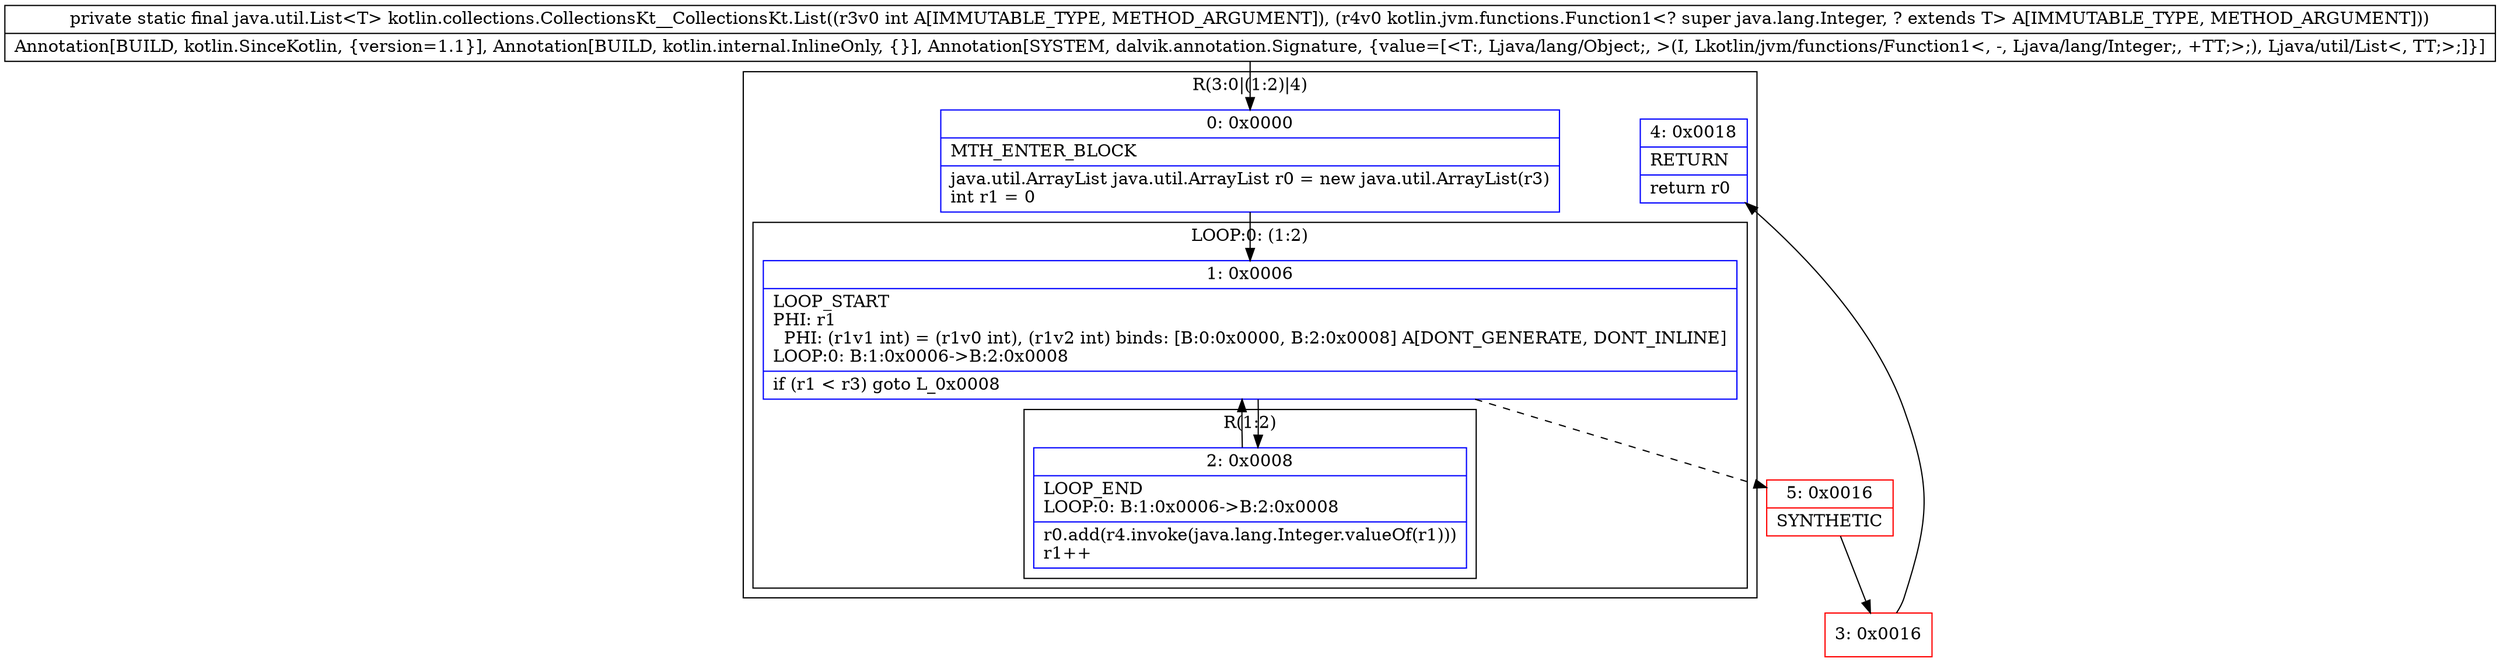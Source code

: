 digraph "CFG forkotlin.collections.CollectionsKt__CollectionsKt.List(ILkotlin\/jvm\/functions\/Function1;)Ljava\/util\/List;" {
subgraph cluster_Region_1208081890 {
label = "R(3:0|(1:2)|4)";
node [shape=record,color=blue];
Node_0 [shape=record,label="{0\:\ 0x0000|MTH_ENTER_BLOCK\l|java.util.ArrayList java.util.ArrayList r0 = new java.util.ArrayList(r3)\lint r1 = 0\l}"];
subgraph cluster_LoopRegion_1242466988 {
label = "LOOP:0: (1:2)";
node [shape=record,color=blue];
Node_1 [shape=record,label="{1\:\ 0x0006|LOOP_START\lPHI: r1 \l  PHI: (r1v1 int) = (r1v0 int), (r1v2 int) binds: [B:0:0x0000, B:2:0x0008] A[DONT_GENERATE, DONT_INLINE]\lLOOP:0: B:1:0x0006\-\>B:2:0x0008\l|if (r1 \< r3) goto L_0x0008\l}"];
subgraph cluster_Region_507839394 {
label = "R(1:2)";
node [shape=record,color=blue];
Node_2 [shape=record,label="{2\:\ 0x0008|LOOP_END\lLOOP:0: B:1:0x0006\-\>B:2:0x0008\l|r0.add(r4.invoke(java.lang.Integer.valueOf(r1)))\lr1++\l}"];
}
}
Node_4 [shape=record,label="{4\:\ 0x0018|RETURN\l|return r0\l}"];
}
Node_3 [shape=record,color=red,label="{3\:\ 0x0016}"];
Node_5 [shape=record,color=red,label="{5\:\ 0x0016|SYNTHETIC\l}"];
MethodNode[shape=record,label="{private static final java.util.List\<T\> kotlin.collections.CollectionsKt__CollectionsKt.List((r3v0 int A[IMMUTABLE_TYPE, METHOD_ARGUMENT]), (r4v0 kotlin.jvm.functions.Function1\<? super java.lang.Integer, ? extends T\> A[IMMUTABLE_TYPE, METHOD_ARGUMENT]))  | Annotation[BUILD, kotlin.SinceKotlin, \{version=1.1\}], Annotation[BUILD, kotlin.internal.InlineOnly, \{\}], Annotation[SYSTEM, dalvik.annotation.Signature, \{value=[\<T:, Ljava\/lang\/Object;, \>(I, Lkotlin\/jvm\/functions\/Function1\<, \-, Ljava\/lang\/Integer;, +TT;\>;), Ljava\/util\/List\<, TT;\>;]\}]\l}"];
MethodNode -> Node_0;
Node_0 -> Node_1;
Node_1 -> Node_2;
Node_1 -> Node_5[style=dashed];
Node_2 -> Node_1;
Node_3 -> Node_4;
Node_5 -> Node_3;
}

